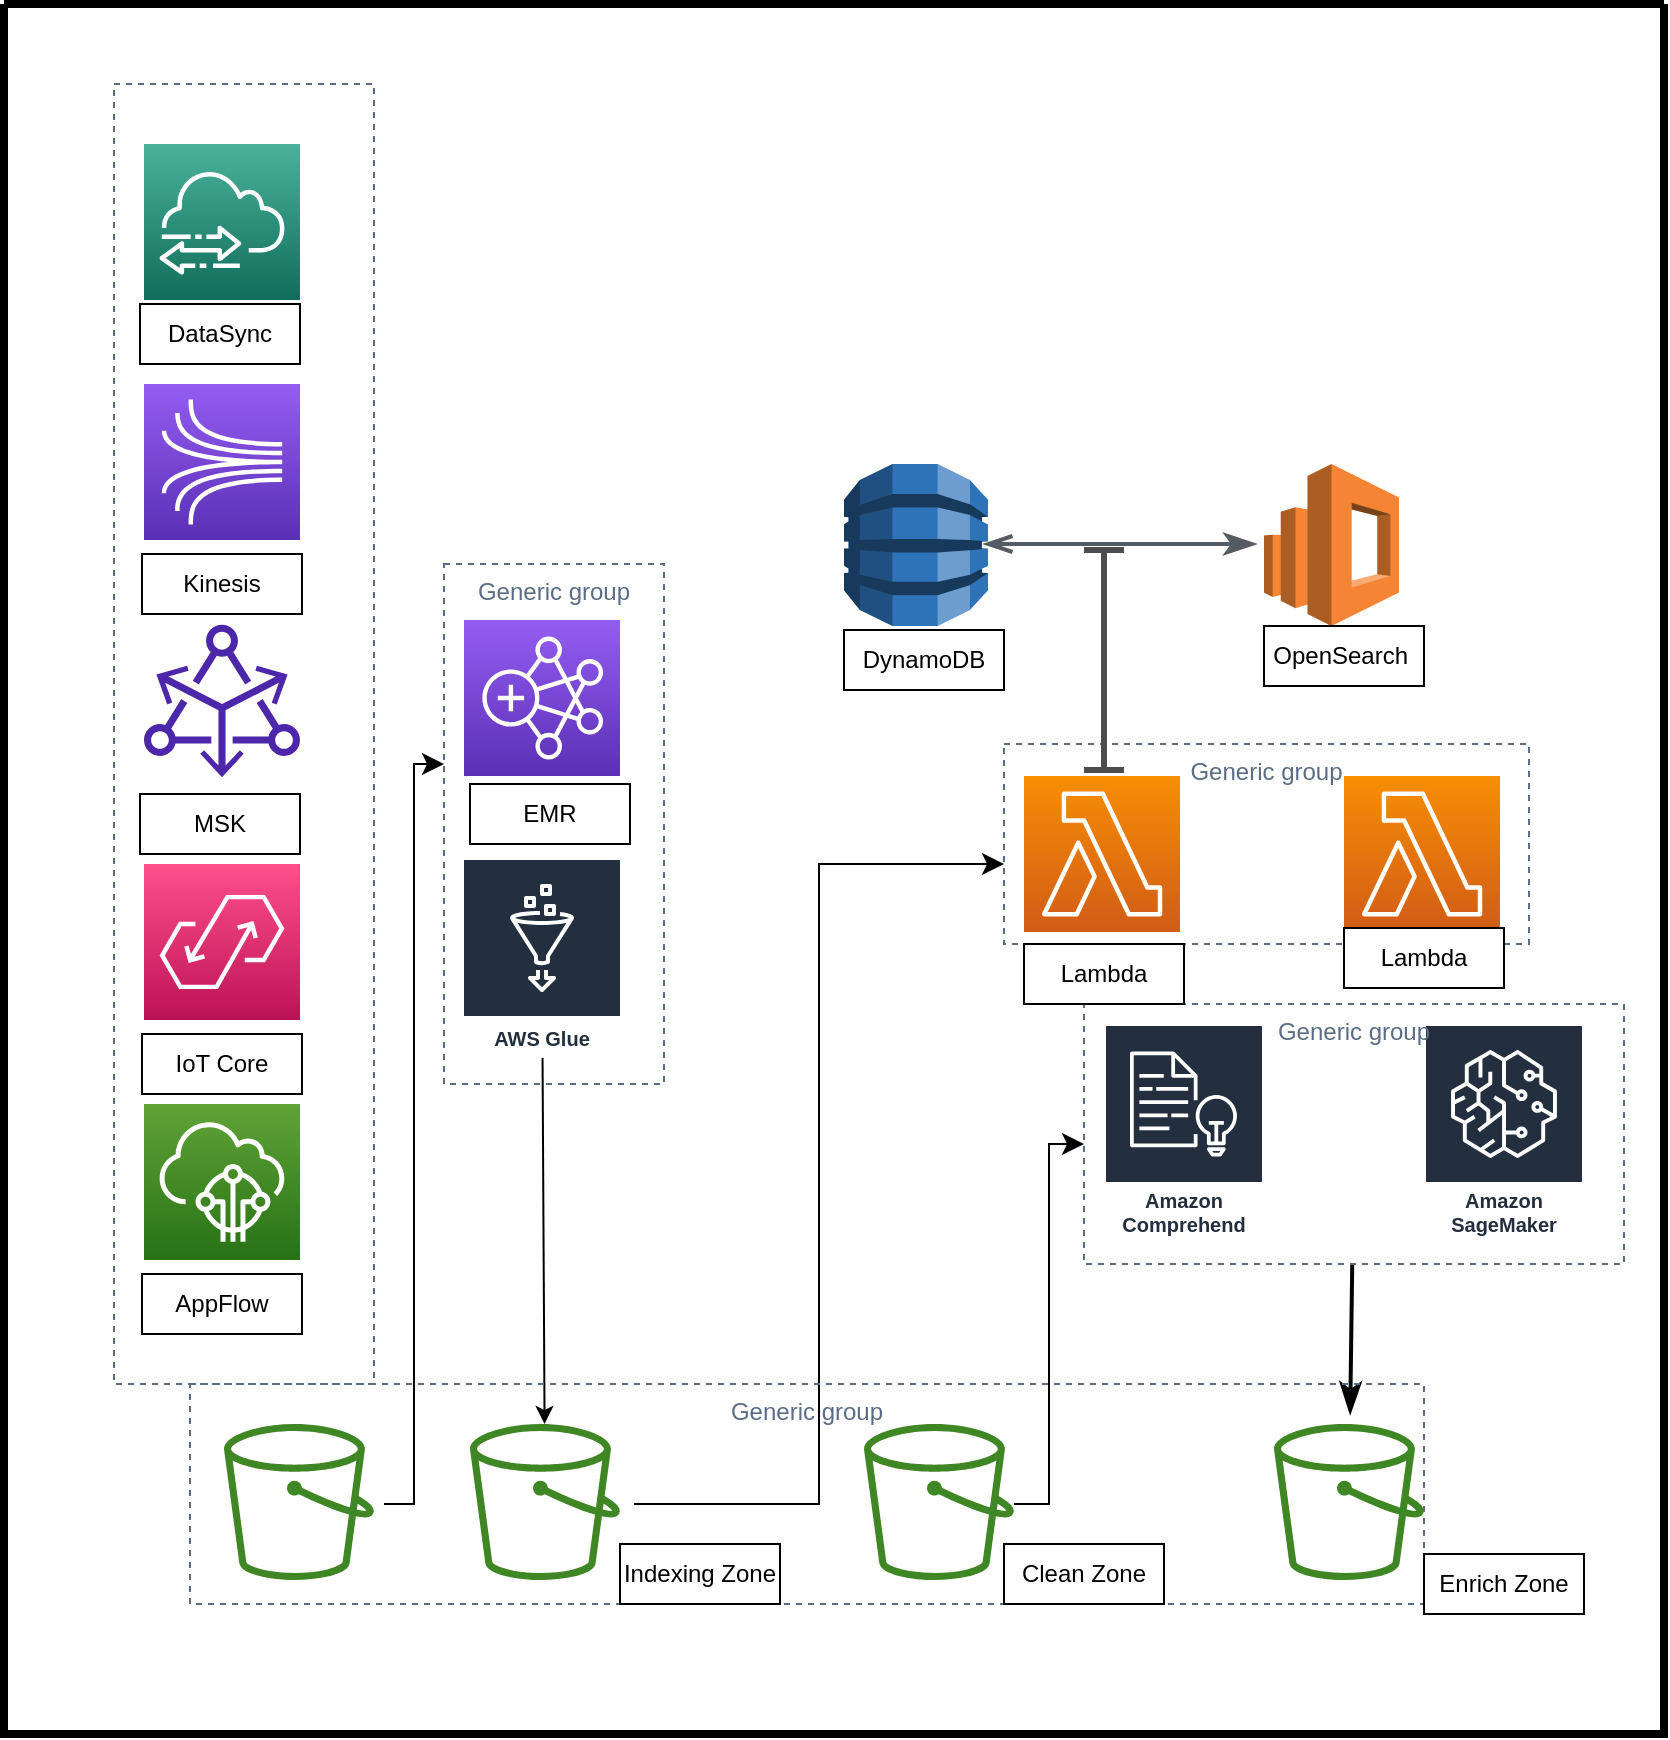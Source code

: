<mxfile>
    <diagram id="gknJp-wWpKwI5nR8IImd" name="Page-1">
        <mxGraphModel dx="1300" dy="431" grid="1" gridSize="10" guides="1" tooltips="1" connect="1" arrows="1" fold="1" page="1" pageScale="1" pageWidth="850" pageHeight="1100" math="0" shadow="0">
            <root>
                <mxCell id="0"/>
                <mxCell id="1" parent="0"/>
                <mxCell id="2" value="" style="swimlane;startSize=0;fillColor=#4D4D4D;strokeWidth=4;" vertex="1" parent="1">
                    <mxGeometry x="10" y="15" width="830" height="865" as="geometry"/>
                </mxCell>
                <mxCell id="3" value="" style="sketch=0;points=[[0,0,0],[0.25,0,0],[0.5,0,0],[0.75,0,0],[1,0,0],[0,1,0],[0.25,1,0],[0.5,1,0],[0.75,1,0],[1,1,0],[0,0.25,0],[0,0.5,0],[0,0.75,0],[1,0.25,0],[1,0.5,0],[1,0.75,0]];outlineConnect=0;fontColor=#232F3E;gradientColor=#4AB29A;gradientDirection=north;fillColor=#116D5B;strokeColor=#ffffff;dashed=0;verticalLabelPosition=bottom;verticalAlign=top;align=center;html=1;fontSize=12;fontStyle=0;aspect=fixed;shape=mxgraph.aws4.resourceIcon;resIcon=mxgraph.aws4.datasync;" vertex="1" parent="2">
                    <mxGeometry x="70" y="70" width="78" height="78" as="geometry"/>
                </mxCell>
                <mxCell id="4" value="" style="sketch=0;points=[[0,0,0],[0.25,0,0],[0.5,0,0],[0.75,0,0],[1,0,0],[0,1,0],[0.25,1,0],[0.5,1,0],[0.75,1,0],[1,1,0],[0,0.25,0],[0,0.5,0],[0,0.75,0],[1,0.25,0],[1,0.5,0],[1,0.75,0]];outlineConnect=0;fontColor=#232F3E;gradientColor=#945DF2;gradientDirection=north;fillColor=#5A30B5;strokeColor=#ffffff;dashed=0;verticalLabelPosition=bottom;verticalAlign=top;align=center;html=1;fontSize=12;fontStyle=0;aspect=fixed;shape=mxgraph.aws4.resourceIcon;resIcon=mxgraph.aws4.kinesis;" vertex="1" parent="2">
                    <mxGeometry x="70" y="190" width="78" height="78" as="geometry"/>
                </mxCell>
                <mxCell id="5" value="" style="sketch=0;outlineConnect=0;fontColor=#232F3E;gradientColor=none;fillColor=#4D27AA;strokeColor=none;dashed=0;verticalLabelPosition=bottom;verticalAlign=top;align=center;html=1;fontSize=12;fontStyle=0;aspect=fixed;pointerEvents=1;shape=mxgraph.aws4.msk_amazon_msk_connect;" vertex="1" parent="2">
                    <mxGeometry x="70" y="310" width="78" height="77" as="geometry"/>
                </mxCell>
                <mxCell id="6" value="" style="sketch=0;points=[[0,0,0],[0.25,0,0],[0.5,0,0],[0.75,0,0],[1,0,0],[0,1,0],[0.25,1,0],[0.5,1,0],[0.75,1,0],[1,1,0],[0,0.25,0],[0,0.5,0],[0,0.75,0],[1,0.25,0],[1,0.5,0],[1,0.75,0]];outlineConnect=0;fontColor=#232F3E;gradientColor=#60A337;gradientDirection=north;fillColor=#277116;strokeColor=#ffffff;dashed=0;verticalLabelPosition=bottom;verticalAlign=top;align=center;html=1;fontSize=12;fontStyle=0;aspect=fixed;shape=mxgraph.aws4.resourceIcon;resIcon=mxgraph.aws4.iot_core;" vertex="1" parent="2">
                    <mxGeometry x="70" y="550" width="78" height="78" as="geometry"/>
                </mxCell>
                <mxCell id="7" value="" style="sketch=0;points=[[0,0,0],[0.25,0,0],[0.5,0,0],[0.75,0,0],[1,0,0],[0,1,0],[0.25,1,0],[0.5,1,0],[0.75,1,0],[1,1,0],[0,0.25,0],[0,0.5,0],[0,0.75,0],[1,0.25,0],[1,0.5,0],[1,0.75,0]];outlineConnect=0;fontColor=#232F3E;gradientColor=#FF4F8B;gradientDirection=north;fillColor=#BC1356;strokeColor=#ffffff;dashed=0;verticalLabelPosition=bottom;verticalAlign=top;align=center;html=1;fontSize=12;fontStyle=0;aspect=fixed;shape=mxgraph.aws4.resourceIcon;resIcon=mxgraph.aws4.appflow;" vertex="1" parent="2">
                    <mxGeometry x="70" y="430" width="78" height="78" as="geometry"/>
                </mxCell>
                <mxCell id="8" value="" style="sketch=0;outlineConnect=0;fontColor=#232F3E;gradientColor=none;fillColor=#3F8624;strokeColor=none;dashed=0;verticalLabelPosition=bottom;verticalAlign=top;align=center;html=1;fontSize=12;fontStyle=0;aspect=fixed;pointerEvents=1;shape=mxgraph.aws4.bucket;" vertex="1" parent="2">
                    <mxGeometry x="110" y="710" width="75" height="78" as="geometry"/>
                </mxCell>
                <mxCell id="9" value="" style="sketch=0;points=[[0,0,0],[0.25,0,0],[0.5,0,0],[0.75,0,0],[1,0,0],[0,1,0],[0.25,1,0],[0.5,1,0],[0.75,1,0],[1,1,0],[0,0.25,0],[0,0.5,0],[0,0.75,0],[1,0.25,0],[1,0.5,0],[1,0.75,0]];outlineConnect=0;fontColor=#232F3E;gradientColor=#945DF2;gradientDirection=north;fillColor=#5A30B5;strokeColor=#ffffff;dashed=0;verticalLabelPosition=bottom;verticalAlign=top;align=center;html=1;fontSize=12;fontStyle=0;aspect=fixed;shape=mxgraph.aws4.resourceIcon;resIcon=mxgraph.aws4.emr;" vertex="1" parent="2">
                    <mxGeometry x="230" y="308" width="78" height="78" as="geometry"/>
                </mxCell>
                <mxCell id="10" value="" style="edgeStyle=none;html=1;" edge="1" parent="2" source="11" target="12">
                    <mxGeometry relative="1" as="geometry">
                        <mxPoint x="269" y="627" as="targetPoint"/>
                    </mxGeometry>
                </mxCell>
                <mxCell id="11" value="AWS Glue" style="sketch=0;outlineConnect=0;fontColor=#232F3E;gradientColor=none;strokeColor=#ffffff;fillColor=#232F3E;dashed=0;verticalLabelPosition=middle;verticalAlign=bottom;align=center;html=1;whiteSpace=wrap;fontSize=10;fontStyle=1;spacing=3;shape=mxgraph.aws4.productIcon;prIcon=mxgraph.aws4.glue;" vertex="1" parent="2">
                    <mxGeometry x="229" y="427" width="80" height="100" as="geometry"/>
                </mxCell>
                <mxCell id="12" value="" style="sketch=0;outlineConnect=0;fontColor=#232F3E;gradientColor=none;fillColor=#3F8624;strokeColor=none;dashed=0;verticalLabelPosition=bottom;verticalAlign=top;align=center;html=1;fontSize=12;fontStyle=0;aspect=fixed;pointerEvents=1;shape=mxgraph.aws4.bucket;" vertex="1" parent="2">
                    <mxGeometry x="233" y="710" width="75" height="78" as="geometry"/>
                </mxCell>
                <mxCell id="13" value="" style="sketch=0;outlineConnect=0;fontColor=#232F3E;gradientColor=none;fillColor=#3F8624;strokeColor=none;dashed=0;verticalLabelPosition=bottom;verticalAlign=top;align=center;html=1;fontSize=12;fontStyle=0;aspect=fixed;pointerEvents=1;shape=mxgraph.aws4.bucket;" vertex="1" parent="2">
                    <mxGeometry x="430" y="710" width="75" height="78" as="geometry"/>
                </mxCell>
                <mxCell id="14" value="" style="outlineConnect=0;dashed=0;verticalLabelPosition=bottom;verticalAlign=top;align=center;html=1;shape=mxgraph.aws3.dynamo_db;fillColor=#2E73B8;gradientColor=none;" vertex="1" parent="2">
                    <mxGeometry x="420" y="230" width="72" height="81" as="geometry"/>
                </mxCell>
                <mxCell id="15" value="" style="sketch=0;points=[[0,0,0],[0.25,0,0],[0.5,0,0],[0.75,0,0],[1,0,0],[0,1,0],[0.25,1,0],[0.5,1,0],[0.75,1,0],[1,1,0],[0,0.25,0],[0,0.5,0],[0,0.75,0],[1,0.25,0],[1,0.5,0],[1,0.75,0]];outlineConnect=0;fontColor=#232F3E;gradientColor=#F78E04;gradientDirection=north;fillColor=#D05C17;strokeColor=#ffffff;dashed=0;verticalLabelPosition=bottom;verticalAlign=top;align=center;html=1;fontSize=12;fontStyle=0;aspect=fixed;shape=mxgraph.aws4.resourceIcon;resIcon=mxgraph.aws4.lambda;" vertex="1" parent="2">
                    <mxGeometry x="510" y="386" width="78" height="78" as="geometry"/>
                </mxCell>
                <mxCell id="16" value="" style="sketch=0;points=[[0,0,0],[0.25,0,0],[0.5,0,0],[0.75,0,0],[1,0,0],[0,1,0],[0.25,1,0],[0.5,1,0],[0.75,1,0],[1,1,0],[0,0.25,0],[0,0.5,0],[0,0.75,0],[1,0.25,0],[1,0.5,0],[1,0.75,0]];outlineConnect=0;fontColor=#232F3E;gradientColor=#F78E04;gradientDirection=north;fillColor=#D05C17;strokeColor=#ffffff;dashed=0;verticalLabelPosition=bottom;verticalAlign=top;align=center;html=1;fontSize=12;fontStyle=0;aspect=fixed;shape=mxgraph.aws4.resourceIcon;resIcon=mxgraph.aws4.lambda;" vertex="1" parent="2">
                    <mxGeometry x="670" y="386" width="78" height="78" as="geometry"/>
                </mxCell>
                <mxCell id="17" value="Amazon Comprehend" style="sketch=0;outlineConnect=0;fontColor=#232F3E;gradientColor=none;strokeColor=#ffffff;fillColor=#232F3E;dashed=0;verticalLabelPosition=middle;verticalAlign=bottom;align=center;html=1;whiteSpace=wrap;fontSize=10;fontStyle=1;spacing=3;shape=mxgraph.aws4.productIcon;prIcon=mxgraph.aws4.comprehend;" vertex="1" parent="2">
                    <mxGeometry x="550" y="510" width="80" height="110" as="geometry"/>
                </mxCell>
                <mxCell id="18" value="Amazon SageMaker" style="sketch=0;outlineConnect=0;fontColor=#232F3E;gradientColor=none;strokeColor=#ffffff;fillColor=#232F3E;dashed=0;verticalLabelPosition=middle;verticalAlign=bottom;align=center;html=1;whiteSpace=wrap;fontSize=10;fontStyle=1;spacing=3;shape=mxgraph.aws4.productIcon;prIcon=mxgraph.aws4.sagemaker;" vertex="1" parent="2">
                    <mxGeometry x="710" y="510" width="80" height="110" as="geometry"/>
                </mxCell>
                <mxCell id="19" value="" style="sketch=0;outlineConnect=0;fontColor=#232F3E;gradientColor=none;fillColor=#3F8624;strokeColor=none;dashed=0;verticalLabelPosition=bottom;verticalAlign=top;align=center;html=1;fontSize=12;fontStyle=0;aspect=fixed;pointerEvents=1;shape=mxgraph.aws4.bucket;" vertex="1" parent="2">
                    <mxGeometry x="635" y="710" width="75" height="78" as="geometry"/>
                </mxCell>
                <mxCell id="20" value="" style="edgeStyle=elbowEdgeStyle;elbow=horizontal;endArrow=classic;html=1;curved=0;rounded=0;endSize=8;startSize=8;" edge="1" parent="2">
                    <mxGeometry width="50" height="50" relative="1" as="geometry">
                        <mxPoint x="190" y="750" as="sourcePoint"/>
                        <mxPoint x="220" y="380" as="targetPoint"/>
                    </mxGeometry>
                </mxCell>
                <mxCell id="21" value="" style="edgeStyle=elbowEdgeStyle;elbow=horizontal;endArrow=classic;html=1;curved=0;rounded=0;endSize=8;startSize=8;" edge="1" parent="2">
                    <mxGeometry width="50" height="50" relative="1" as="geometry">
                        <mxPoint x="315" y="750" as="sourcePoint"/>
                        <mxPoint x="500" y="430" as="targetPoint"/>
                    </mxGeometry>
                </mxCell>
                <mxCell id="22" value="" style="edgeStyle=elbowEdgeStyle;elbow=horizontal;endArrow=classic;html=1;curved=0;rounded=0;endSize=8;startSize=8;" edge="1" parent="2">
                    <mxGeometry width="50" height="50" relative="1" as="geometry">
                        <mxPoint x="505" y="750" as="sourcePoint"/>
                        <mxPoint x="540" y="570" as="targetPoint"/>
                    </mxGeometry>
                </mxCell>
                <mxCell id="23" value="" style="outlineConnect=0;dashed=0;verticalLabelPosition=bottom;verticalAlign=top;align=center;html=1;shape=mxgraph.aws3.elasticsearch_service;fillColor=#F58534;gradientColor=none;" vertex="1" parent="2">
                    <mxGeometry x="630" y="230" width="67.5" height="81" as="geometry"/>
                </mxCell>
                <mxCell id="24" value="Generic group" style="fillColor=none;strokeColor=#5A6C86;dashed=1;verticalAlign=top;fontStyle=0;fontColor=#5A6C86;" vertex="1" parent="2">
                    <mxGeometry x="220" y="280" width="110" height="260" as="geometry"/>
                </mxCell>
                <mxCell id="25" value="" style="fillColor=none;strokeColor=#5A6C86;dashed=1;verticalAlign=top;fontStyle=0;fontColor=#5A6C86;" vertex="1" parent="2">
                    <mxGeometry x="55" y="40" width="130" height="650" as="geometry"/>
                </mxCell>
                <mxCell id="26" value="" style="edgeStyle=none;jumpSize=10;html=1;strokeWidth=2;endArrow=classicThin;endFill=1;startSize=10;endSize=10;targetPerimeterSpacing=5;" edge="1" parent="2" source="27" target="19">
                    <mxGeometry relative="1" as="geometry"/>
                </mxCell>
                <mxCell id="27" value="Generic group" style="fillColor=none;strokeColor=#5A6C86;dashed=1;verticalAlign=top;fontStyle=0;fontColor=#5A6C86;" vertex="1" parent="2">
                    <mxGeometry x="540" y="500" width="270" height="130" as="geometry"/>
                </mxCell>
                <mxCell id="28" value="Generic group" style="fillColor=none;strokeColor=#5A6C86;dashed=1;verticalAlign=top;fontStyle=0;fontColor=#5A6C86;" vertex="1" parent="2">
                    <mxGeometry x="93" y="690" width="617" height="110" as="geometry"/>
                </mxCell>
                <mxCell id="29" value="Generic group" style="fillColor=none;strokeColor=#5A6C86;dashed=1;verticalAlign=top;fontStyle=0;fontColor=#5A6C86;" vertex="1" parent="2">
                    <mxGeometry x="500" y="370" width="262.5" height="100" as="geometry"/>
                </mxCell>
                <mxCell id="30" value="" style="edgeStyle=orthogonalEdgeStyle;html=1;endArrow=classicThin;elbow=vertical;startArrow=openThin;startFill=0;endFill=1;strokeColor=#545B64;rounded=0;jumpSize=10;endSize=10;startSize=10;strokeWidth=2;arcSize=50;targetPerimeterSpacing=5;" edge="1" parent="2">
                    <mxGeometry width="100" relative="1" as="geometry">
                        <mxPoint x="490" y="270" as="sourcePoint"/>
                        <mxPoint x="626" y="270" as="targetPoint"/>
                    </mxGeometry>
                </mxCell>
                <mxCell id="31" value="" style="shape=crossbar;whiteSpace=wrap;html=1;rounded=1;direction=south;fillColor=#666666;strokeColor=#4D4D4D;strokeWidth=3;" vertex="1" parent="2">
                    <mxGeometry x="540" y="273" width="20" height="110" as="geometry"/>
                </mxCell>
                <mxCell id="32" value="Kinesis" style="rounded=0;whiteSpace=wrap;html=1;" vertex="1" parent="2">
                    <mxGeometry x="69" y="275" width="80" height="30" as="geometry"/>
                </mxCell>
                <mxCell id="33" value="DataSync" style="rounded=0;whiteSpace=wrap;html=1;" vertex="1" parent="2">
                    <mxGeometry x="68" y="150" width="80" height="30" as="geometry"/>
                </mxCell>
                <mxCell id="34" value="MSK" style="rounded=0;whiteSpace=wrap;html=1;" vertex="1" parent="2">
                    <mxGeometry x="68" y="395" width="80" height="30" as="geometry"/>
                </mxCell>
                <mxCell id="35" value="IoT Core" style="rounded=0;whiteSpace=wrap;html=1;" vertex="1" parent="2">
                    <mxGeometry x="69" y="515" width="80" height="30" as="geometry"/>
                </mxCell>
                <mxCell id="36" value="DynamoDB" style="rounded=0;whiteSpace=wrap;html=1;" vertex="1" parent="2">
                    <mxGeometry x="420" y="313" width="80" height="30" as="geometry"/>
                </mxCell>
                <mxCell id="37" value="OpenSearch&amp;nbsp;" style="rounded=0;whiteSpace=wrap;html=1;" vertex="1" parent="2">
                    <mxGeometry x="630" y="311" width="80" height="30" as="geometry"/>
                </mxCell>
                <mxCell id="38" value="Lambda" style="rounded=0;whiteSpace=wrap;html=1;" vertex="1" parent="2">
                    <mxGeometry x="510" y="470" width="80" height="30" as="geometry"/>
                </mxCell>
                <mxCell id="39" value="Lambda" style="rounded=0;whiteSpace=wrap;html=1;" vertex="1" parent="2">
                    <mxGeometry x="670" y="462" width="80" height="30" as="geometry"/>
                </mxCell>
                <mxCell id="40" value="EMR" style="rounded=0;whiteSpace=wrap;html=1;" vertex="1" parent="2">
                    <mxGeometry x="233" y="390" width="80" height="30" as="geometry"/>
                </mxCell>
                <mxCell id="41" value="AppFlow" style="rounded=0;whiteSpace=wrap;html=1;" vertex="1" parent="2">
                    <mxGeometry x="69" y="635" width="80" height="30" as="geometry"/>
                </mxCell>
                <mxCell id="42" value="Indexing Zone" style="rounded=0;whiteSpace=wrap;html=1;" vertex="1" parent="2">
                    <mxGeometry x="308" y="770" width="80" height="30" as="geometry"/>
                </mxCell>
                <mxCell id="43" value="Clean Zone" style="rounded=0;whiteSpace=wrap;html=1;" vertex="1" parent="2">
                    <mxGeometry x="500" y="770" width="80" height="30" as="geometry"/>
                </mxCell>
                <mxCell id="44" value="Enrich Zone" style="rounded=0;whiteSpace=wrap;html=1;" vertex="1" parent="2">
                    <mxGeometry x="710" y="775" width="80" height="30" as="geometry"/>
                </mxCell>
            </root>
        </mxGraphModel>
    </diagram>
</mxfile>